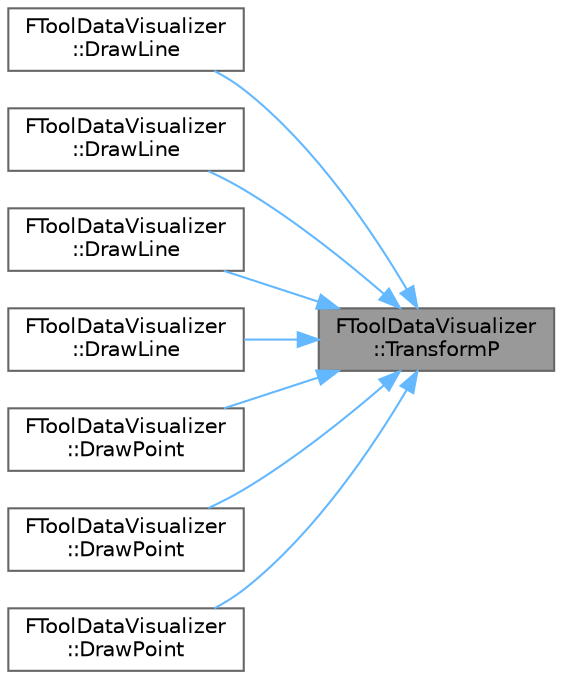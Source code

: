digraph "FToolDataVisualizer::TransformP"
{
 // INTERACTIVE_SVG=YES
 // LATEX_PDF_SIZE
  bgcolor="transparent";
  edge [fontname=Helvetica,fontsize=10,labelfontname=Helvetica,labelfontsize=10];
  node [fontname=Helvetica,fontsize=10,shape=box,height=0.2,width=0.4];
  rankdir="RL";
  Node1 [id="Node000001",label="FToolDataVisualizer\l::TransformP",height=0.2,width=0.4,color="gray40", fillcolor="grey60", style="filled", fontcolor="black",tooltip=" "];
  Node1 -> Node2 [id="edge1_Node000001_Node000002",dir="back",color="steelblue1",style="solid",tooltip=" "];
  Node2 [id="Node000002",label="FToolDataVisualizer\l::DrawLine",height=0.2,width=0.4,color="grey40", fillcolor="white", style="filled",URL="$d1/d0f/classFToolDataVisualizer.html#a9d3fcdd46b6b2a8f2d386681f258069a",tooltip="Draw a line with default parameters."];
  Node1 -> Node3 [id="edge2_Node000001_Node000003",dir="back",color="steelblue1",style="solid",tooltip=" "];
  Node3 [id="Node000003",label="FToolDataVisualizer\l::DrawLine",height=0.2,width=0.4,color="grey40", fillcolor="white", style="filled",URL="$d1/d0f/classFToolDataVisualizer.html#a632bb852fbda4deae8477f37df7b0056",tooltip="Draw a line with the given Color, otherwise use default parameters."];
  Node1 -> Node4 [id="edge3_Node000001_Node000004",dir="back",color="steelblue1",style="solid",tooltip=" "];
  Node4 [id="Node000004",label="FToolDataVisualizer\l::DrawLine",height=0.2,width=0.4,color="grey40", fillcolor="white", style="filled",URL="$d1/d0f/classFToolDataVisualizer.html#ae7493661035a03282720c0d34898da2b",tooltip="Draw a line with the given Color and Thickness, otherwise use default parameters."];
  Node1 -> Node5 [id="edge4_Node000001_Node000005",dir="back",color="steelblue1",style="solid",tooltip=" "];
  Node5 [id="Node000005",label="FToolDataVisualizer\l::DrawLine",height=0.2,width=0.4,color="grey40", fillcolor="white", style="filled",URL="$d1/d0f/classFToolDataVisualizer.html#a70543cb062bc4cc1ddc4268ae515018b",tooltip="Draw a line with the given parameters."];
  Node1 -> Node6 [id="edge5_Node000001_Node000006",dir="back",color="steelblue1",style="solid",tooltip=" "];
  Node6 [id="Node000006",label="FToolDataVisualizer\l::DrawPoint",height=0.2,width=0.4,color="grey40", fillcolor="white", style="filled",URL="$d1/d0f/classFToolDataVisualizer.html#a7568a267f4e7121e6a30a81b01daf5db",tooltip="Draw a point with default parameters."];
  Node1 -> Node7 [id="edge6_Node000001_Node000007",dir="back",color="steelblue1",style="solid",tooltip=" "];
  Node7 [id="Node000007",label="FToolDataVisualizer\l::DrawPoint",height=0.2,width=0.4,color="grey40", fillcolor="white", style="filled",URL="$d1/d0f/classFToolDataVisualizer.html#a6d827173f79f609202ec060927a5d44f",tooltip="Draw a point with the given Color, otherwise use default parameters."];
  Node1 -> Node8 [id="edge7_Node000001_Node000008",dir="back",color="steelblue1",style="solid",tooltip=" "];
  Node8 [id="Node000008",label="FToolDataVisualizer\l::DrawPoint",height=0.2,width=0.4,color="grey40", fillcolor="white", style="filled",URL="$d1/d0f/classFToolDataVisualizer.html#a642142236749fdbe0ed31c8771e7ad1d",tooltip="Draw a point with the given parameters."];
}
